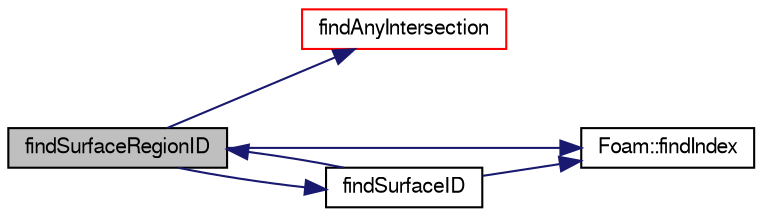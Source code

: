 digraph "findSurfaceRegionID"
{
  bgcolor="transparent";
  edge [fontname="FreeSans",fontsize="10",labelfontname="FreeSans",labelfontsize="10"];
  node [fontname="FreeSans",fontsize="10",shape=record];
  rankdir="LR";
  Node520 [label="findSurfaceRegionID",height=0.2,width=0.4,color="black", fillcolor="grey75", style="filled", fontcolor="black"];
  Node520 -> Node521 [color="midnightblue",fontsize="10",style="solid",fontname="FreeSans"];
  Node521 [label="findAnyIntersection",height=0.2,width=0.4,color="red",URL="$a25246.html#a9db4f11cc7983f27c8fa113664b46330",tooltip="Find any intersection. Return hit point information and. "];
  Node520 -> Node534 [color="midnightblue",fontsize="10",style="solid",fontname="FreeSans"];
  Node534 [label="Foam::findIndex",height=0.2,width=0.4,color="black",URL="$a21124.html#ac16695f83f370df159eed19f92d095fb",tooltip="Find first occurence of given element and return index,. "];
  Node520 -> Node535 [color="midnightblue",fontsize="10",style="solid",fontname="FreeSans"];
  Node535 [label="findSurfaceID",height=0.2,width=0.4,color="black",URL="$a25246.html#af7fdead0bde1be31dbbcd7b3a826a0bc",tooltip="Find index of surface. Return -1 if not found. "];
  Node535 -> Node534 [color="midnightblue",fontsize="10",style="solid",fontname="FreeSans"];
  Node535 -> Node520 [color="midnightblue",fontsize="10",style="solid",fontname="FreeSans"];
}

